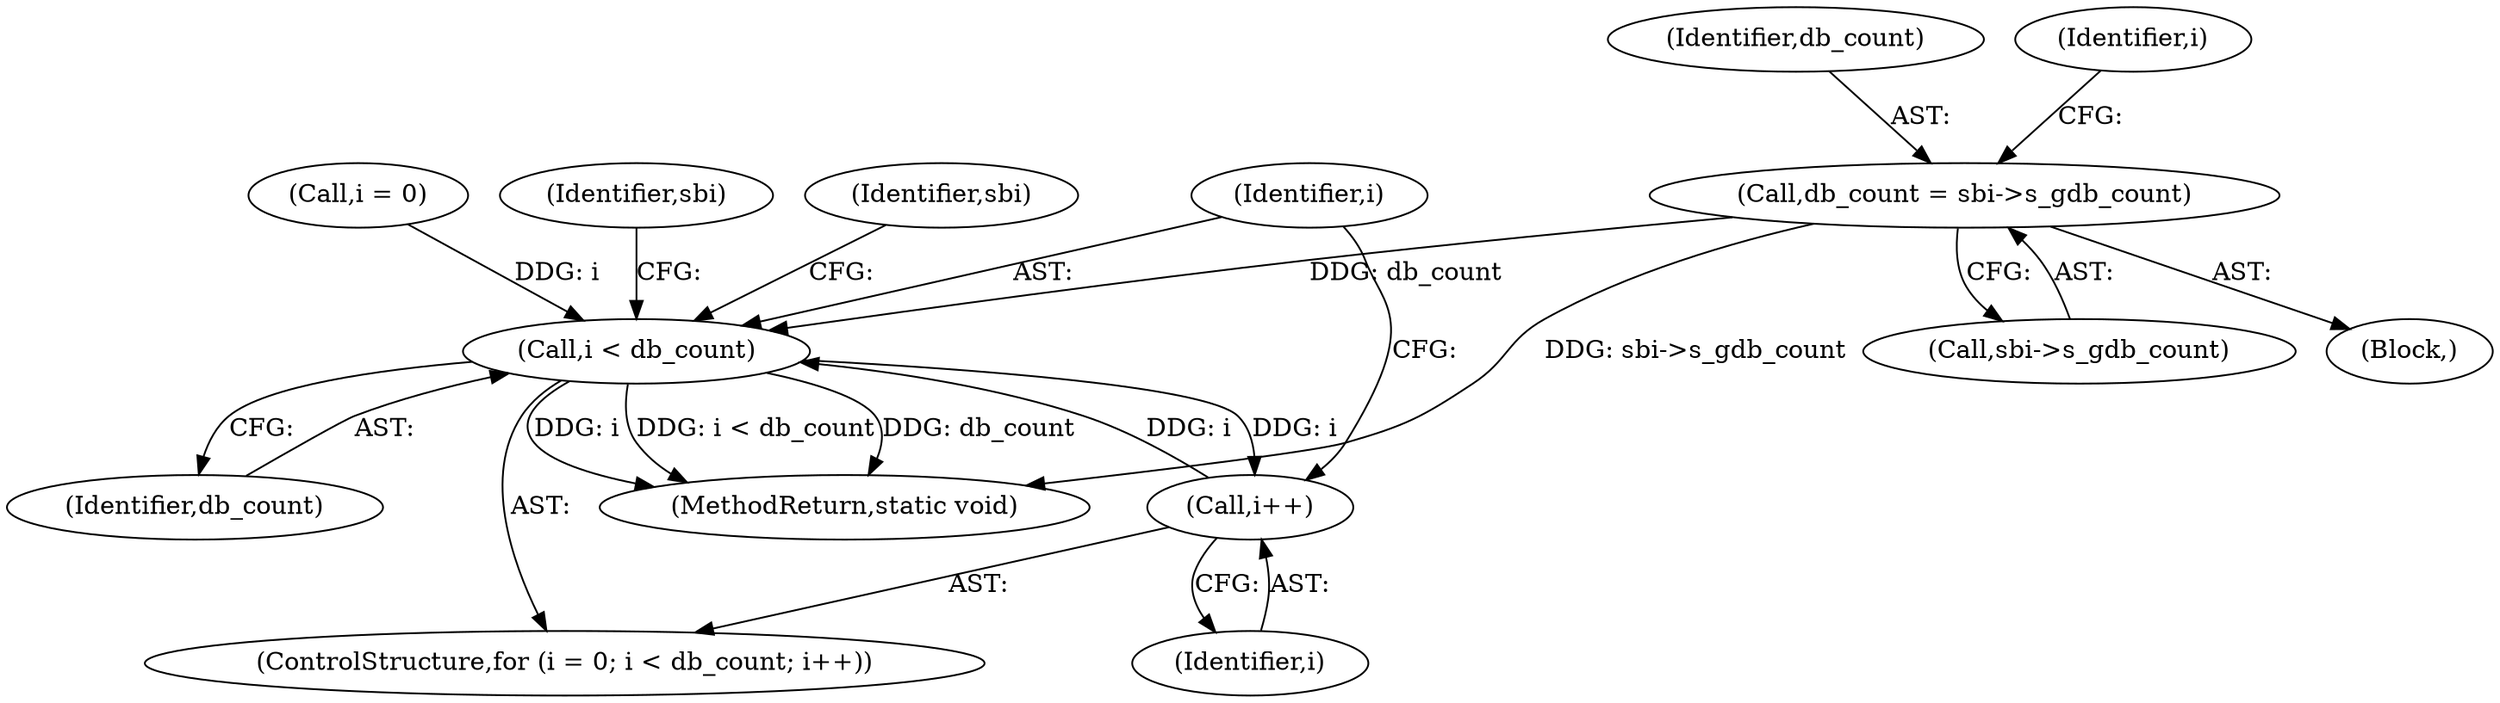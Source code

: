 digraph "0_linux_be0726d33cb8f411945884664924bed3cb8c70ee_1@pointer" {
"1000155" [label="(Call,db_count = sbi->s_gdb_count)"];
"1000164" [label="(Call,i < db_count)"];
"1000167" [label="(Call,i++)"];
"1000160" [label="(ControlStructure,for (i = 0; i < db_count; i++))"];
"1000166" [label="(Identifier,db_count)"];
"1000167" [label="(Call,i++)"];
"1000157" [label="(Call,sbi->s_gdb_count)"];
"1000219" [label="(MethodReturn,static void)"];
"1000183" [label="(Identifier,sbi)"];
"1000102" [label="(Block,)"];
"1000156" [label="(Identifier,db_count)"];
"1000164" [label="(Call,i < db_count)"];
"1000165" [label="(Identifier,i)"];
"1000168" [label="(Identifier,i)"];
"1000172" [label="(Identifier,sbi)"];
"1000161" [label="(Call,i = 0)"];
"1000162" [label="(Identifier,i)"];
"1000155" [label="(Call,db_count = sbi->s_gdb_count)"];
"1000155" -> "1000102"  [label="AST: "];
"1000155" -> "1000157"  [label="CFG: "];
"1000156" -> "1000155"  [label="AST: "];
"1000157" -> "1000155"  [label="AST: "];
"1000162" -> "1000155"  [label="CFG: "];
"1000155" -> "1000219"  [label="DDG: sbi->s_gdb_count"];
"1000155" -> "1000164"  [label="DDG: db_count"];
"1000164" -> "1000160"  [label="AST: "];
"1000164" -> "1000166"  [label="CFG: "];
"1000165" -> "1000164"  [label="AST: "];
"1000166" -> "1000164"  [label="AST: "];
"1000172" -> "1000164"  [label="CFG: "];
"1000183" -> "1000164"  [label="CFG: "];
"1000164" -> "1000219"  [label="DDG: i < db_count"];
"1000164" -> "1000219"  [label="DDG: db_count"];
"1000164" -> "1000219"  [label="DDG: i"];
"1000167" -> "1000164"  [label="DDG: i"];
"1000161" -> "1000164"  [label="DDG: i"];
"1000164" -> "1000167"  [label="DDG: i"];
"1000167" -> "1000160"  [label="AST: "];
"1000167" -> "1000168"  [label="CFG: "];
"1000168" -> "1000167"  [label="AST: "];
"1000165" -> "1000167"  [label="CFG: "];
}

